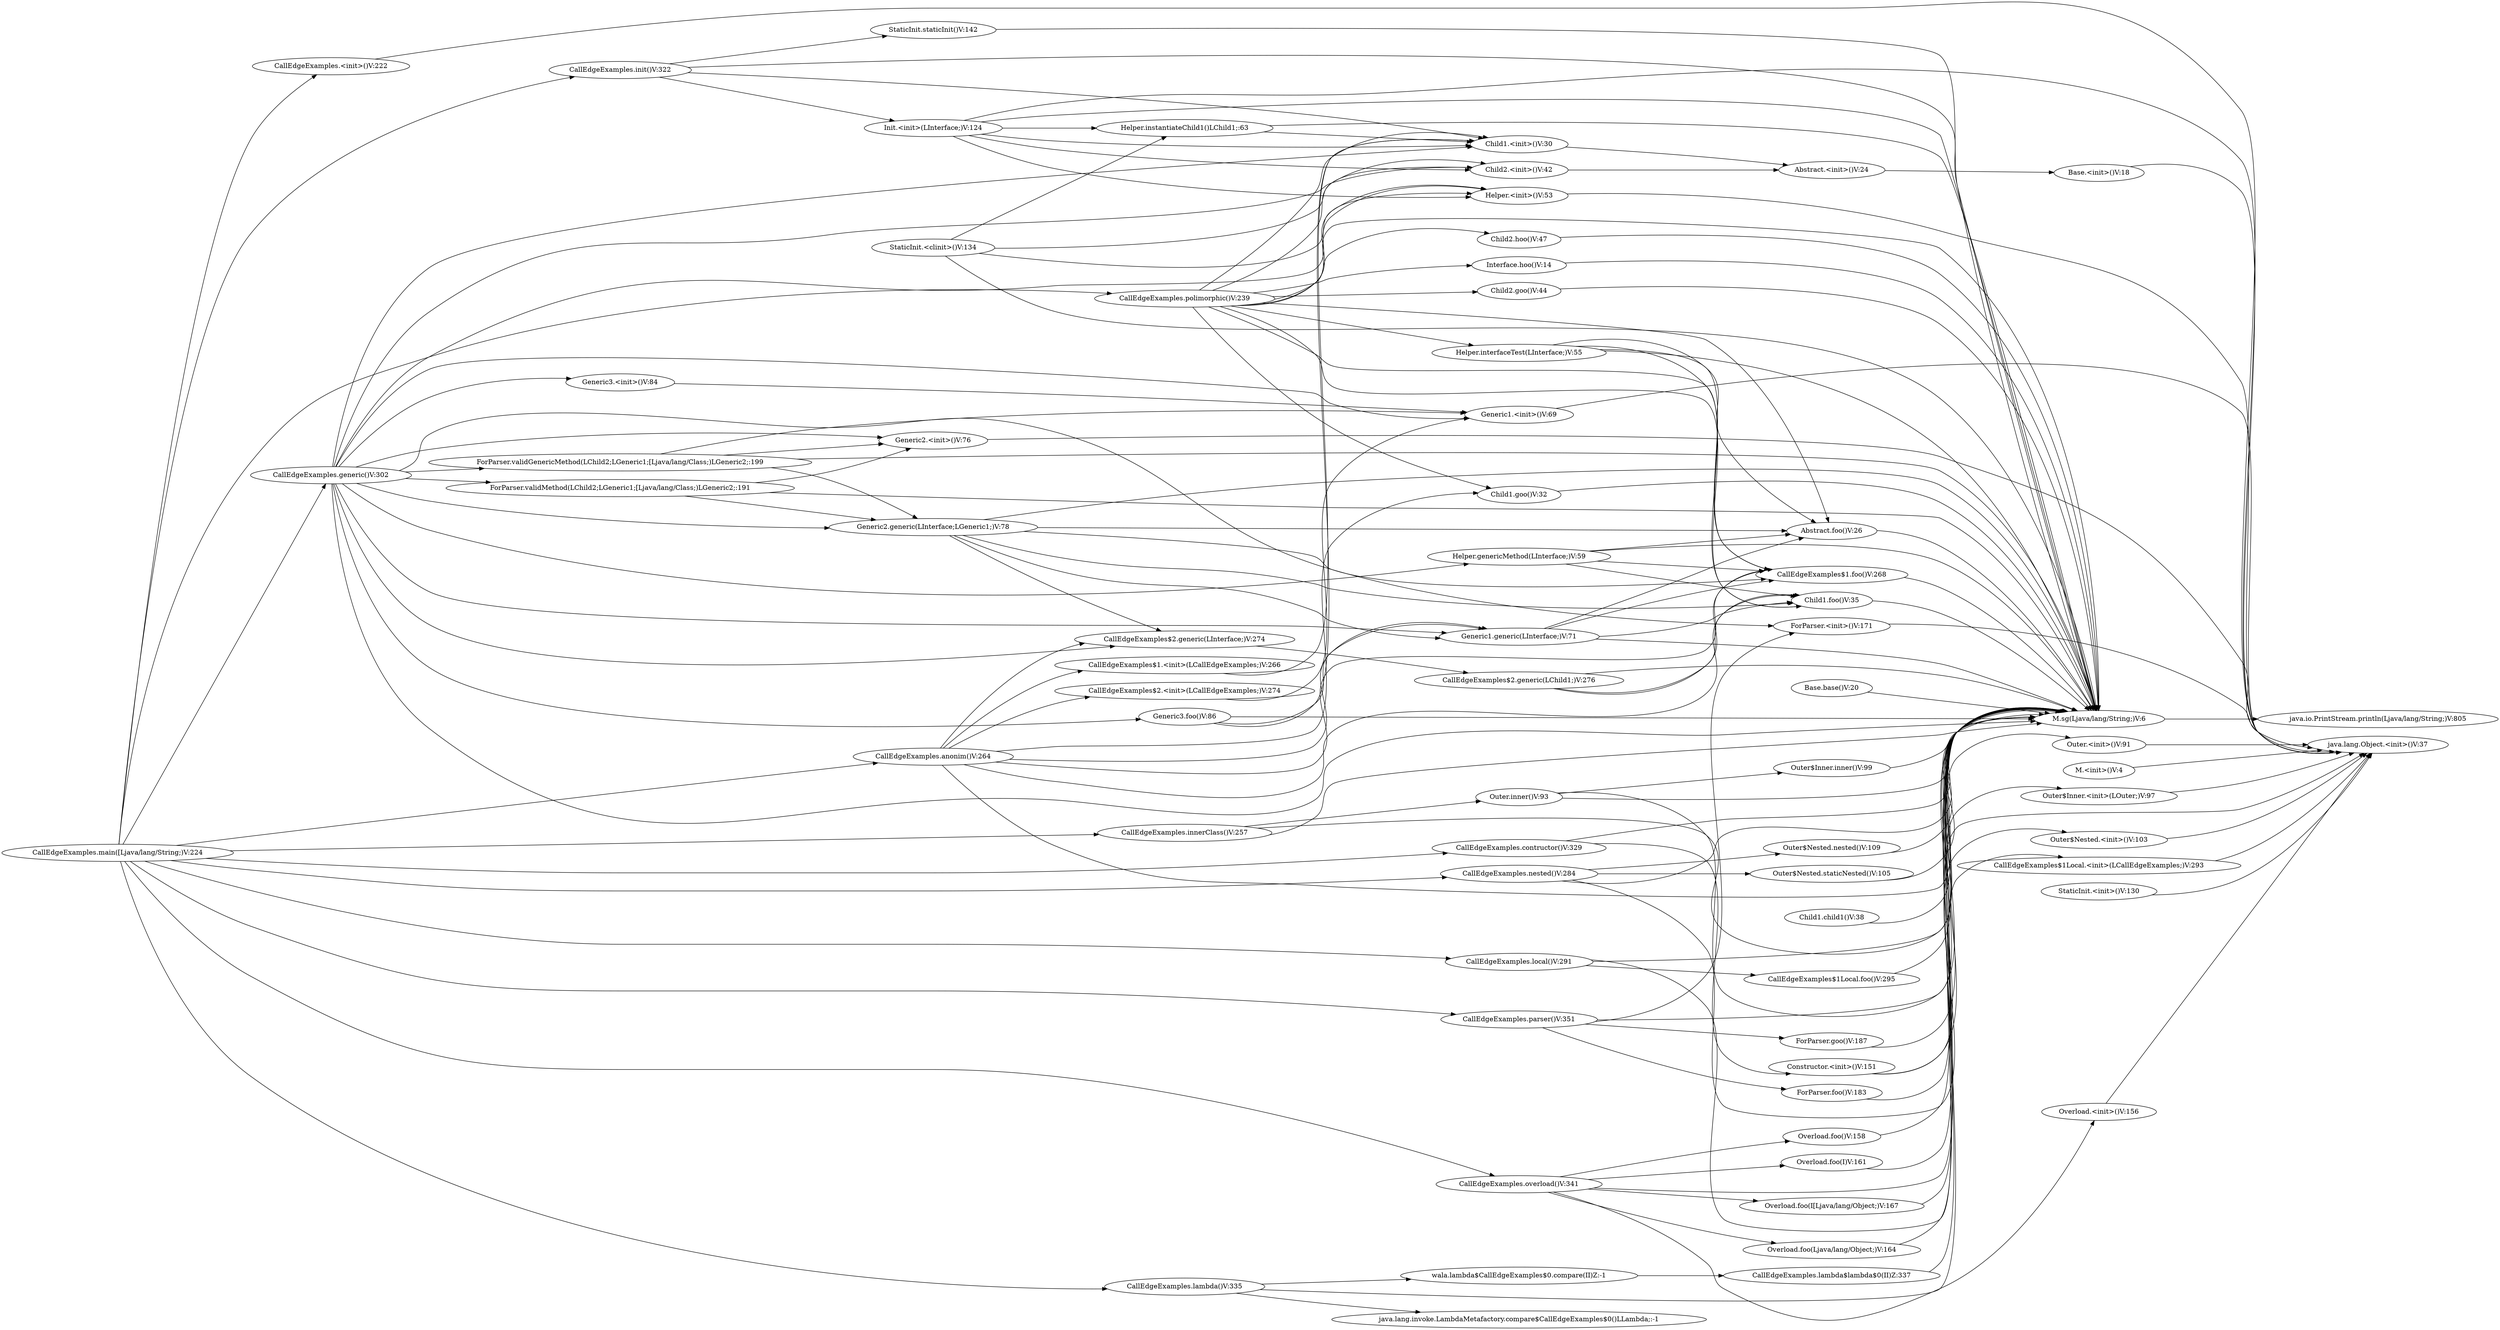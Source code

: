 digraph graphname {
rankdir="LR";
21 [label="Abstract.<init>()V:24"]
19 [label="Abstract.foo()V:26"]
22 [label="Base.<init>()V:18"]
48 [label="Base.base()V:20"]
60 [label="CallEdgeExamples$1.<init>(LCallEdgeExamples;)V:266"]
18 [label="CallEdgeExamples$1.foo()V:268"]
45 [label="CallEdgeExamples$1Local.<init>(LCallEdgeExamples;)V:293"]
46 [label="CallEdgeExamples$1Local.foo()V:295"]
58 [label="CallEdgeExamples$2.<init>(LCallEdgeExamples;)V:274"]
23 [label="CallEdgeExamples$2.generic(LChild1;)V:276"]
5 [label="CallEdgeExamples$2.generic(LInterface;)V:274"]
44 [label="CallEdgeExamples.<init>()V:222"]
68 [label="CallEdgeExamples.anonim()V:264"]
28 [label="CallEdgeExamples.contructor()V:329"]
0 [label="CallEdgeExamples.generic()V:302"]
24 [label="CallEdgeExamples.init()V:322"]
67 [label="CallEdgeExamples.innerClass()V:257"]
33 [label="CallEdgeExamples.lambda$lambda$0(II)Z:337"]
30 [label="CallEdgeExamples.lambda()V:335"]
70 [label="CallEdgeExamples.local()V:291"]
65 [label="CallEdgeExamples.main([Ljava/lang/String;)V:224"]
69 [label="CallEdgeExamples.nested()V:284"]
34 [label="CallEdgeExamples.overload()V:341"]
40 [label="CallEdgeExamples.parser()V:351"]
66 [label="CallEdgeExamples.polimorphic()V:239"]
3 [label="Child1.<init>()V:30"]
59 [label="Child1.child1()V:38"]
17 [label="Child1.foo()V:35"]
50 [label="Child1.goo()V:32"]
6 [label="Child2.<init>()V:42"]
51 [label="Child2.goo()V:44"]
53 [label="Child2.hoo()V:47"]
29 [label="Constructor.<init>()V:151"]
11 [label="ForParser.<init>()V:171"]
41 [label="ForParser.foo()V:183"]
42 [label="ForParser.goo()V:187"]
13 [label="ForParser.validGenericMethod(LChild2;LGeneric1;[Ljava/lang/Class;)LGeneric2;:199"]
12 [label="ForParser.validMethod(LChild2;LGeneric1;[Ljava/lang/Class;)LGeneric2;:191"]
2 [label="Generic1.<init>()V:69"]
4 [label="Generic1.generic(LInterface;)V:71"]
7 [label="Generic2.<init>()V:76"]
8 [label="Generic2.generic(LInterface;LGeneric1;)V:78"]
9 [label="Generic3.<init>()V:84"]
10 [label="Generic3.foo()V:86"]
14 [label="Helper.<init>()V:53"]
15 [label="Helper.genericMethod(LInterface;)V:59"]
27 [label="Helper.instantiateChild1()LChild1;:63"]
47 [label="Helper.interfaceTest(LInterface;)V:55"]
25 [label="Init.<init>(LInterface;)V:124"]
52 [label="Interface.hoo()V:14"]
54 [label="M.<init>()V:4"]
1 [label="M.sg(Ljava/lang/String;)V:6"]
62 [label="Outer$Inner.<init>(LOuter;)V:97"]
63 [label="Outer$Inner.inner()V:99"]
55 [label="Outer$Nested.<init>()V:103"]
57 [label="Outer$Nested.nested()V:109"]
56 [label="Outer$Nested.staticNested()V:105"]
61 [label="Outer.<init>()V:91"]
64 [label="Outer.inner()V:93"]
35 [label="Overload.<init>()V:156"]
36 [label="Overload.foo()V:158"]
37 [label="Overload.foo(I)V:161"]
39 [label="Overload.foo(I[Ljava/lang/Object;)V:167"]
38 [label="Overload.foo(Ljava/lang/Object;)V:164"]
43 [label="StaticInit.<clinit>()V:134"]
49 [label="StaticInit.<init>()V:130"]
26 [label="StaticInit.staticInit()V:142"]
20 [label="java.io.PrintStream.println(Ljava/lang/String;)V:805"]
16 [label="java.lang.Object.<init>()V:37"]
31 [label="java.lang.invoke.LambdaMetafactory.compare$CallEdgeExamples$0()LLambda;:-1"]
32 [label="wala.lambda$CallEdgeExamples$0.compare(II)Z:-1"]
0 -> 1
0 -> 2
0 -> 3
0 -> 4
0 -> 5
0 -> 6
0 -> 7
0 -> 8
0 -> 9
0 -> 10
0 -> 11
0 -> 12
0 -> 13
0 -> 14
0 -> 15
1 -> 20
2 -> 16
3 -> 21
4 -> 1
4 -> 17
4 -> 18
4 -> 19
5 -> 23
6 -> 21
7 -> 16
8 -> 1
8 -> 4
8 -> 5
8 -> 17
8 -> 18
8 -> 19
9 -> 2
10 -> 1
10 -> 3
10 -> 4
11 -> 16
12 -> 1
12 -> 7
12 -> 8
13 -> 1
13 -> 2
13 -> 7
13 -> 8
14 -> 16
15 -> 1
15 -> 17
15 -> 18
15 -> 19
17 -> 1
18 -> 1
19 -> 1
21 -> 22
22 -> 16
23 -> 1
23 -> 17
23 -> 18
24 -> 1
24 -> 3
24 -> 25
24 -> 26
25 -> 1
25 -> 3
25 -> 6
25 -> 14
25 -> 16
25 -> 27
26 -> 1
27 -> 1
27 -> 3
28 -> 1
28 -> 29
29 -> 1
29 -> 16
30 -> 1
30 -> 31
30 -> 32
32 -> 33
33 -> 1
34 -> 1
34 -> 35
34 -> 36
34 -> 37
34 -> 38
34 -> 39
35 -> 16
36 -> 1
37 -> 1
38 -> 1
39 -> 1
40 -> 1
40 -> 11
40 -> 41
40 -> 42
41 -> 1
42 -> 1
43 -> 1
43 -> 6
43 -> 14
43 -> 27
44 -> 16
45 -> 16
46 -> 1
47 -> 1
47 -> 17
47 -> 18
47 -> 19
48 -> 1
49 -> 16
50 -> 1
51 -> 1
52 -> 1
53 -> 1
54 -> 16
55 -> 16
56 -> 1
57 -> 1
58 -> 2
59 -> 1
60 -> 3
61 -> 16
62 -> 16
63 -> 1
64 -> 1
64 -> 62
64 -> 63
65 -> 0
65 -> 24
65 -> 28
65 -> 30
65 -> 34
65 -> 40
65 -> 44
65 -> 66
65 -> 67
65 -> 68
65 -> 69
65 -> 70
66 -> 1
66 -> 3
66 -> 6
66 -> 14
66 -> 17
66 -> 18
66 -> 19
66 -> 47
66 -> 50
66 -> 51
66 -> 52
66 -> 53
67 -> 1
67 -> 61
67 -> 64
68 -> 1
68 -> 4
68 -> 5
68 -> 17
68 -> 18
68 -> 50
68 -> 58
68 -> 60
69 -> 1
69 -> 55
69 -> 56
69 -> 57
70 -> 1
70 -> 45
70 -> 46
}

